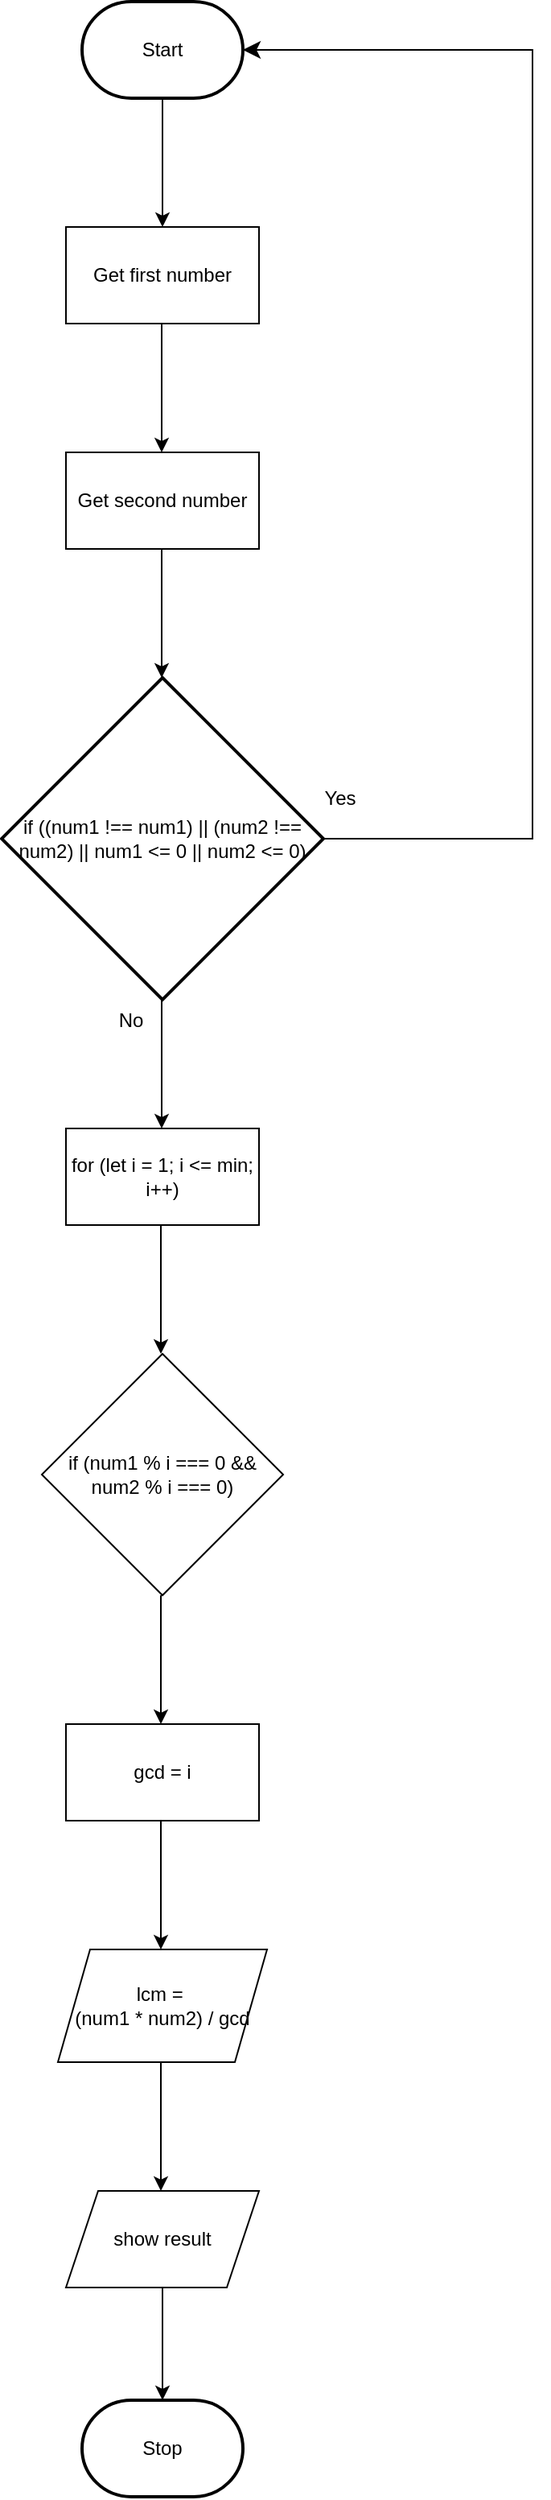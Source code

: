 <mxfile>
    <diagram id="HIP3nbAZw_EuaXWnEj3U" name="Page-1">
        <mxGraphModel dx="1086" dy="692" grid="1" gridSize="10" guides="1" tooltips="1" connect="1" arrows="1" fold="1" page="1" pageScale="1" pageWidth="850" pageHeight="1100" math="0" shadow="0">
            <root>
                <mxCell id="0"/>
                <mxCell id="1" parent="0"/>
                <mxCell id="4" style="edgeStyle=orthogonalEdgeStyle;html=1;rounded=0;" parent="1" source="2" edge="1">
                    <mxGeometry relative="1" as="geometry">
                        <mxPoint x="280" y="450" as="targetPoint"/>
                    </mxGeometry>
                </mxCell>
                <mxCell id="2" value="Start" style="strokeWidth=2;html=1;shape=mxgraph.flowchart.terminator;whiteSpace=wrap;" parent="1" vertex="1">
                    <mxGeometry x="230" y="310" width="100" height="60" as="geometry"/>
                </mxCell>
                <mxCell id="6" value="Get first number" style="whiteSpace=wrap;html=1;" vertex="1" parent="1">
                    <mxGeometry x="220" y="450" width="120" height="60" as="geometry"/>
                </mxCell>
                <mxCell id="8" style="edgeStyle=orthogonalEdgeStyle;html=1;rounded=0;" edge="1" parent="1">
                    <mxGeometry relative="1" as="geometry">
                        <mxPoint x="279.5" y="510" as="sourcePoint"/>
                        <mxPoint x="279.5" y="590" as="targetPoint"/>
                    </mxGeometry>
                </mxCell>
                <mxCell id="9" value="Get second number" style="whiteSpace=wrap;html=1;" vertex="1" parent="1">
                    <mxGeometry x="220" y="590" width="120" height="60" as="geometry"/>
                </mxCell>
                <mxCell id="10" style="edgeStyle=orthogonalEdgeStyle;html=1;rounded=0;" edge="1" parent="1">
                    <mxGeometry relative="1" as="geometry">
                        <mxPoint x="279.5" y="650" as="sourcePoint"/>
                        <mxPoint x="279.5" y="730" as="targetPoint"/>
                    </mxGeometry>
                </mxCell>
                <mxCell id="11" value="if ((num1 !== num1) || (num2 !== num2) || num1 &amp;lt;= 0 || num2 &amp;lt;= 0)" style="strokeWidth=2;html=1;shape=mxgraph.flowchart.decision;whiteSpace=wrap;" vertex="1" parent="1">
                    <mxGeometry x="180" y="730" width="200" height="200" as="geometry"/>
                </mxCell>
                <mxCell id="12" style="edgeStyle=orthogonalEdgeStyle;html=1;rounded=0;" edge="1" parent="1">
                    <mxGeometry relative="1" as="geometry">
                        <mxPoint x="279.5" y="930" as="sourcePoint"/>
                        <mxPoint x="279.5" y="1010" as="targetPoint"/>
                    </mxGeometry>
                </mxCell>
                <mxCell id="13" value="for (let i = 1; i &amp;lt;= min; i++)" style="whiteSpace=wrap;html=1;" vertex="1" parent="1">
                    <mxGeometry x="220" y="1010" width="120" height="60" as="geometry"/>
                </mxCell>
                <mxCell id="14" value="No" style="text;html=1;align=center;verticalAlign=middle;resizable=0;points=[];autosize=1;strokeColor=none;fillColor=none;" vertex="1" parent="1">
                    <mxGeometry x="240" y="928" width="40" height="30" as="geometry"/>
                </mxCell>
                <mxCell id="16" value="Yes" style="text;html=1;align=center;verticalAlign=middle;resizable=0;points=[];autosize=1;strokeColor=none;fillColor=none;" vertex="1" parent="1">
                    <mxGeometry x="370" y="790" width="40" height="30" as="geometry"/>
                </mxCell>
                <mxCell id="18" value="" style="edgeStyle=elbowEdgeStyle;elbow=horizontal;endArrow=classic;html=1;curved=0;rounded=0;endSize=8;startSize=8;entryX=1;entryY=0.5;entryDx=0;entryDy=0;entryPerimeter=0;" edge="1" parent="1" target="2">
                    <mxGeometry width="50" height="50" relative="1" as="geometry">
                        <mxPoint x="380" y="830" as="sourcePoint"/>
                        <mxPoint x="430" y="780" as="targetPoint"/>
                        <Array as="points">
                            <mxPoint x="510" y="580"/>
                        </Array>
                    </mxGeometry>
                </mxCell>
                <mxCell id="19" style="edgeStyle=orthogonalEdgeStyle;html=1;rounded=0;" edge="1" parent="1">
                    <mxGeometry relative="1" as="geometry">
                        <mxPoint x="279" y="1070" as="sourcePoint"/>
                        <mxPoint x="279" y="1150" as="targetPoint"/>
                    </mxGeometry>
                </mxCell>
                <mxCell id="20" value="if (num1 % i === 0 &amp;amp;&amp;amp; num2 % i === 0)" style="rhombus;whiteSpace=wrap;html=1;" vertex="1" parent="1">
                    <mxGeometry x="205" y="1150" width="150" height="150" as="geometry"/>
                </mxCell>
                <mxCell id="21" style="edgeStyle=orthogonalEdgeStyle;html=1;rounded=0;" edge="1" parent="1">
                    <mxGeometry relative="1" as="geometry">
                        <mxPoint x="279" y="1300" as="sourcePoint"/>
                        <mxPoint x="279" y="1380" as="targetPoint"/>
                    </mxGeometry>
                </mxCell>
                <mxCell id="22" value="gcd = i" style="whiteSpace=wrap;html=1;" vertex="1" parent="1">
                    <mxGeometry x="220" y="1380" width="120" height="60" as="geometry"/>
                </mxCell>
                <mxCell id="23" style="edgeStyle=orthogonalEdgeStyle;html=1;rounded=0;" edge="1" parent="1">
                    <mxGeometry relative="1" as="geometry">
                        <mxPoint x="279" y="1440" as="sourcePoint"/>
                        <mxPoint x="279" y="1520" as="targetPoint"/>
                    </mxGeometry>
                </mxCell>
                <mxCell id="24" value="lcm =&amp;nbsp;&lt;div&gt;(num1 * num2) / gcd&lt;/div&gt;" style="shape=parallelogram;perimeter=parallelogramPerimeter;whiteSpace=wrap;html=1;fixedSize=1;" vertex="1" parent="1">
                    <mxGeometry x="215" y="1520" width="130" height="70" as="geometry"/>
                </mxCell>
                <mxCell id="26" value="Stop" style="strokeWidth=2;html=1;shape=mxgraph.flowchart.terminator;whiteSpace=wrap;" vertex="1" parent="1">
                    <mxGeometry x="230" y="1800" width="100" height="60" as="geometry"/>
                </mxCell>
                <mxCell id="27" style="edgeStyle=orthogonalEdgeStyle;html=1;rounded=0;" edge="1" parent="1">
                    <mxGeometry relative="1" as="geometry">
                        <mxPoint x="280" y="1720" as="sourcePoint"/>
                        <mxPoint x="280" y="1800" as="targetPoint"/>
                    </mxGeometry>
                </mxCell>
                <mxCell id="28" style="edgeStyle=orthogonalEdgeStyle;html=1;rounded=0;" edge="1" parent="1">
                    <mxGeometry relative="1" as="geometry">
                        <mxPoint x="279" y="1590" as="sourcePoint"/>
                        <mxPoint x="279" y="1670" as="targetPoint"/>
                    </mxGeometry>
                </mxCell>
                <mxCell id="29" value="show result" style="shape=parallelogram;perimeter=parallelogramPerimeter;whiteSpace=wrap;html=1;fixedSize=1;" vertex="1" parent="1">
                    <mxGeometry x="220" y="1670" width="120" height="60" as="geometry"/>
                </mxCell>
            </root>
        </mxGraphModel>
    </diagram>
</mxfile>